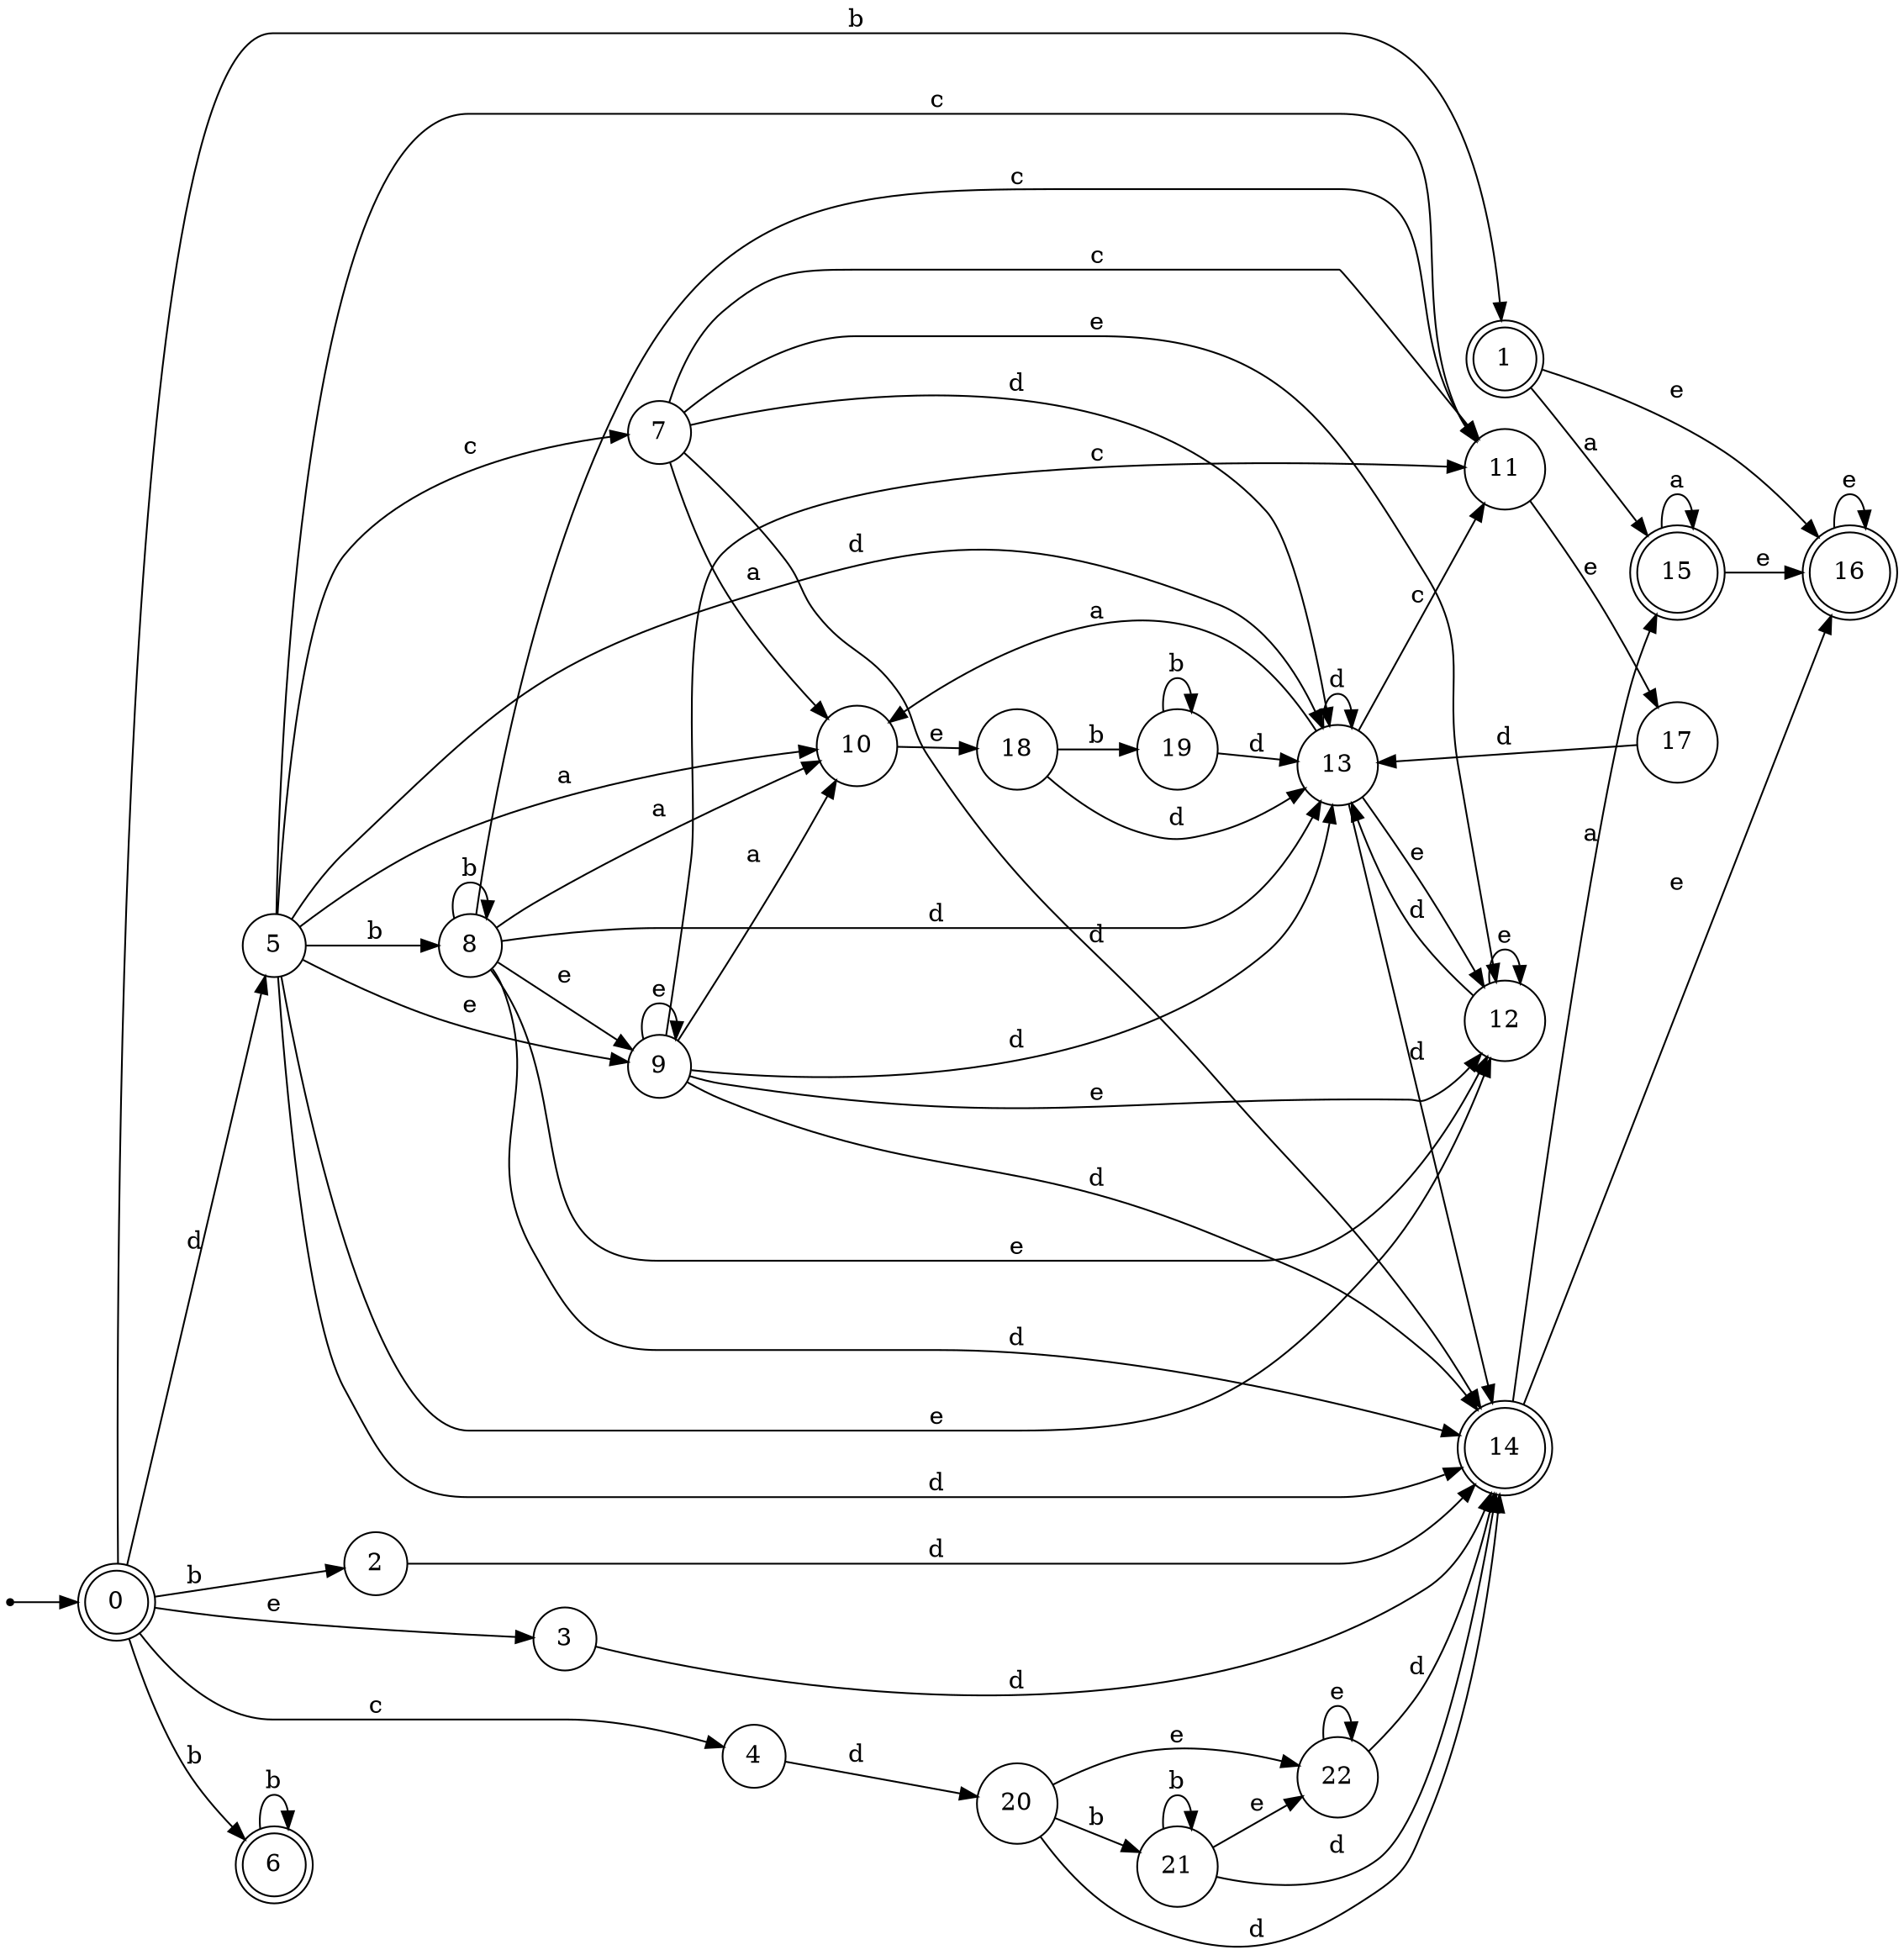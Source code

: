 digraph finite_state_machine {
rankdir=LR;
size="20,20";
node [shape = point]; "dummy0"
node [shape = doublecircle]; "0";"dummy0" -> "0";
node [shape = doublecircle]; "1";node [shape = circle]; "2";
node [shape = circle]; "3";
node [shape = circle]; "4";
node [shape = circle]; "5";
node [shape = doublecircle]; "6";node [shape = circle]; "7";
node [shape = circle]; "8";
node [shape = circle]; "9";
node [shape = circle]; "10";
node [shape = circle]; "11";
node [shape = circle]; "12";
node [shape = circle]; "13";
node [shape = doublecircle]; "14";node [shape = doublecircle]; "15";node [shape = doublecircle]; "16";node [shape = circle]; "17";
node [shape = circle]; "18";
node [shape = circle]; "19";
node [shape = circle]; "20";
node [shape = circle]; "21";
node [shape = circle]; "22";
"0" -> "1" [label = "b"];
 "0" -> "2" [label = "b"];
 "0" -> "6" [label = "b"];
 "0" -> "3" [label = "e"];
 "0" -> "4" [label = "c"];
 "0" -> "5" [label = "d"];
 "6" -> "6" [label = "b"];
 "5" -> "11" [label = "c"];
 "5" -> "7" [label = "c"];
 "5" -> "8" [label = "b"];
 "5" -> "9" [label = "e"];
 "5" -> "12" [label = "e"];
 "5" -> "10" [label = "a"];
 "5" -> "13" [label = "d"];
 "5" -> "14" [label = "d"];
 "14" -> "15" [label = "a"];
 "14" -> "16" [label = "e"];
 "16" -> "16" [label = "e"];
 "15" -> "15" [label = "a"];
 "15" -> "16" [label = "e"];
 "13" -> "13" [label = "d"];
 "13" -> "14" [label = "d"];
 "13" -> "10" [label = "a"];
 "13" -> "11" [label = "c"];
 "13" -> "12" [label = "e"];
 "12" -> "12" [label = "e"];
 "12" -> "13" [label = "d"];
 "11" -> "17" [label = "e"];
 "17" -> "13" [label = "d"];
 "10" -> "18" [label = "e"];
 "18" -> "19" [label = "b"];
 "18" -> "13" [label = "d"];
 "19" -> "19" [label = "b"];
 "19" -> "13" [label = "d"];
 "9" -> "9" [label = "e"];
 "9" -> "12" [label = "e"];
 "9" -> "10" [label = "a"];
 "9" -> "11" [label = "c"];
 "9" -> "13" [label = "d"];
 "9" -> "14" [label = "d"];
 "8" -> "8" [label = "b"];
 "8" -> "9" [label = "e"];
 "8" -> "12" [label = "e"];
 "8" -> "10" [label = "a"];
 "8" -> "11" [label = "c"];
 "8" -> "13" [label = "d"];
 "8" -> "14" [label = "d"];
 "7" -> "10" [label = "a"];
 "7" -> "11" [label = "c"];
 "7" -> "12" [label = "e"];
 "7" -> "13" [label = "d"];
 "7" -> "14" [label = "d"];
 "4" -> "20" [label = "d"];
 "20" -> "21" [label = "b"];
 "20" -> "22" [label = "e"];
 "20" -> "14" [label = "d"];
 "22" -> "22" [label = "e"];
 "22" -> "14" [label = "d"];
 "21" -> "21" [label = "b"];
 "21" -> "22" [label = "e"];
 "21" -> "14" [label = "d"];
 "3" -> "14" [label = "d"];
 "2" -> "14" [label = "d"];
 "1" -> "15" [label = "a"];
 "1" -> "16" [label = "e"];
 }
